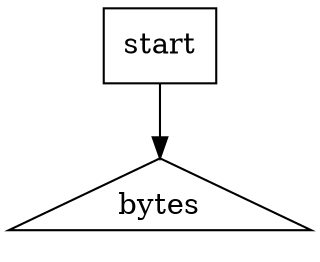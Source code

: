 digraph G {
    bytes [label="bytes", shape=triangle];
    start [label="start", shape=box];
    start -> bytes;
}